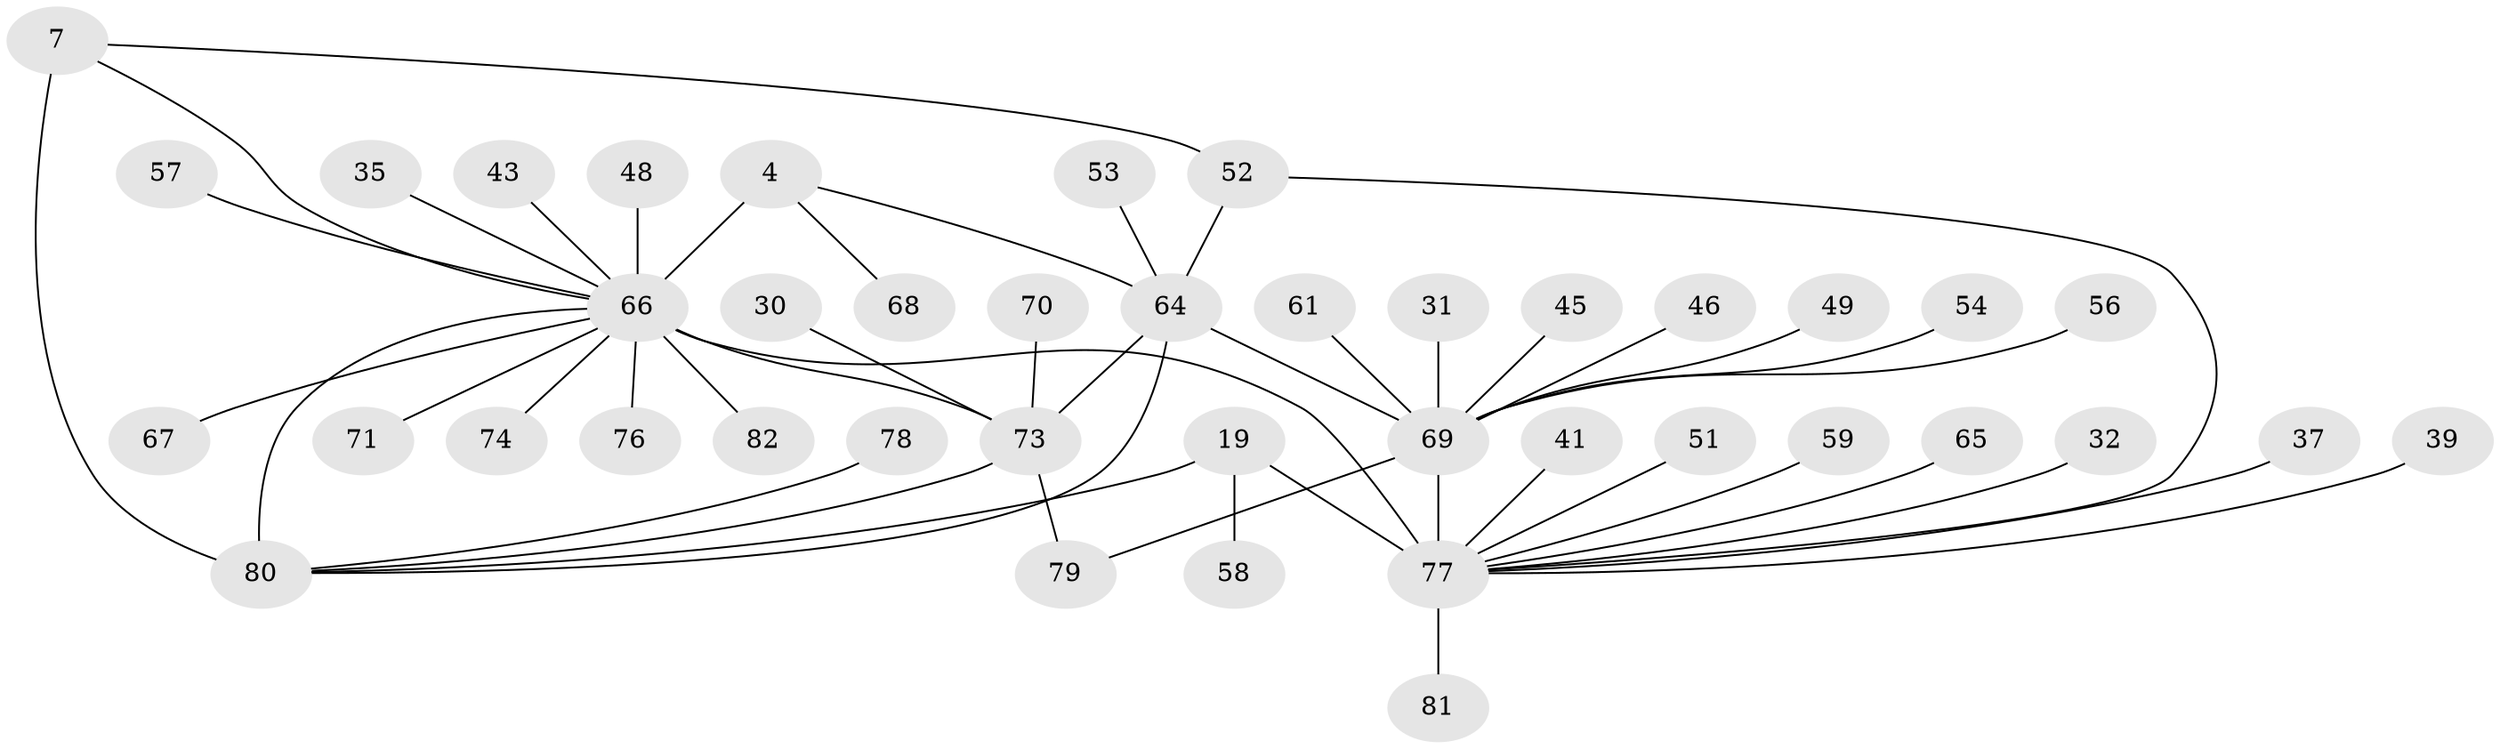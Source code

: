 // original degree distribution, {6: 0.036585365853658534, 5: 0.06097560975609756, 10: 0.036585365853658534, 4: 0.012195121951219513, 9: 0.036585365853658534, 3: 0.07317073170731707, 8: 0.012195121951219513, 13: 0.012195121951219513, 7: 0.012195121951219513, 2: 0.14634146341463414, 1: 0.5609756097560976}
// Generated by graph-tools (version 1.1) at 2025/55/03/09/25 04:55:00]
// undirected, 41 vertices, 49 edges
graph export_dot {
graph [start="1"]
  node [color=gray90,style=filled];
  4 [super="+2"];
  7 [super="+6"];
  19 [super="+17"];
  30;
  31;
  32;
  35;
  37;
  39;
  41;
  43 [super="+27+38"];
  45;
  46;
  48;
  49;
  51;
  52 [super="+36"];
  53;
  54;
  56;
  57 [super="+47"];
  58;
  59 [super="+44"];
  61;
  64 [super="+15+50"];
  65 [super="+55+62"];
  66 [super="+63+3+28+33"];
  67;
  68;
  69 [super="+16+22"];
  70;
  71 [super="+42"];
  73 [super="+11"];
  74;
  76;
  77 [super="+20+25"];
  78;
  79;
  80 [super="+75"];
  81 [super="+21"];
  82;
  4 -- 68;
  4 -- 66 [weight=5];
  4 -- 64;
  7 -- 52;
  7 -- 66;
  7 -- 80 [weight=4];
  19 -- 58;
  19 -- 77 [weight=4];
  19 -- 80;
  30 -- 73;
  31 -- 69;
  32 -- 77;
  35 -- 66;
  37 -- 77;
  39 -- 77;
  41 -- 77;
  43 -- 66;
  45 -- 69;
  46 -- 69;
  48 -- 66;
  49 -- 69;
  51 -- 77;
  52 -- 77;
  52 -- 64;
  53 -- 64;
  54 -- 69;
  56 -- 69;
  57 -- 66;
  59 -- 77;
  61 -- 69;
  64 -- 73;
  64 -- 69 [weight=4];
  64 -- 80;
  65 -- 77;
  66 -- 67;
  66 -- 73 [weight=5];
  66 -- 77 [weight=2];
  66 -- 82;
  66 -- 71;
  66 -- 74;
  66 -- 76;
  66 -- 80;
  69 -- 79;
  69 -- 77 [weight=3];
  70 -- 73;
  73 -- 79;
  73 -- 80;
  77 -- 81;
  78 -- 80;
}
